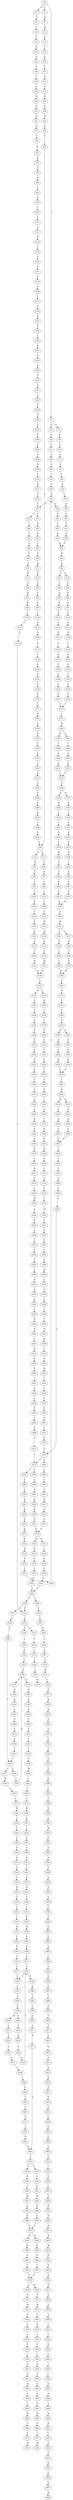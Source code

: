 strict digraph  {
	S0 -> S1 [ label = A ];
	S0 -> S2 [ label = G ];
	S0 -> S3 [ label = I ];
	S1 -> S4 [ label = Q ];
	S1 -> S5 [ label = S ];
	S2 -> S6 [ label = G ];
	S3 -> S7 [ label = R ];
	S4 -> S8 [ label = S ];
	S5 -> S9 [ label = S ];
	S6 -> S10 [ label = I ];
	S7 -> S11 [ label = Q ];
	S8 -> S12 [ label = P ];
	S9 -> S13 [ label = T ];
	S10 -> S14 [ label = F ];
	S11 -> S15 [ label = S ];
	S12 -> S16 [ label = S ];
	S13 -> S17 [ label = G ];
	S14 -> S18 [ label = K ];
	S15 -> S19 [ label = V ];
	S16 -> S20 [ label = F ];
	S17 -> S21 [ label = Y ];
	S18 -> S22 [ label = N ];
	S19 -> S23 [ label = E ];
	S20 -> S24 [ label = L ];
	S21 -> S25 [ label = L ];
	S22 -> S26 [ label = K ];
	S23 -> S27 [ label = L ];
	S24 -> S28 [ label = S ];
	S25 -> S29 [ label = S ];
	S26 -> S30 [ label = Y ];
	S27 -> S31 [ label = K ];
	S28 -> S32 [ label = V ];
	S29 -> S33 [ label = I ];
	S30 -> S34 [ label = K ];
	S31 -> S35 [ label = S ];
	S32 -> S36 [ label = A ];
	S32 -> S37 [ label = V ];
	S33 -> S38 [ label = E ];
	S34 -> S39 [ label = M ];
	S35 -> S40 [ label = D ];
	S36 -> S41 [ label = L ];
	S37 -> S42 [ label = L ];
	S37 -> S43 [ label = T ];
	S38 -> S44 [ label = L ];
	S39 -> S45 [ label = D ];
	S40 -> S46 [ label = F ];
	S41 -> S47 [ label = T ];
	S42 -> S48 [ label = L ];
	S43 -> S49 [ label = K ];
	S44 -> S50 [ label = T ];
	S45 -> S51 [ label = N ];
	S46 -> S52 [ label = K ];
	S47 -> S53 [ label = Q ];
	S48 -> S54 [ label = T ];
	S49 -> S55 [ label = N ];
	S50 -> S56 [ label = Q ];
	S51 -> S57 [ label = H ];
	S52 -> S58 [ label = V ];
	S53 -> S59 [ label = N ];
	S54 -> S60 [ label = G ];
	S55 -> S61 [ label = L ];
	S56 -> S59 [ label = N ];
	S57 -> S62 [ label = F ];
	S58 -> S63 [ label = V ];
	S59 -> S64 [ label = W ];
	S60 -> S65 [ label = Y ];
	S61 -> S66 [ label = E ];
	S62 -> S67 [ label = K ];
	S63 -> S68 [ label = V ];
	S64 -> S69 [ label = S ];
	S65 -> S70 [ label = C ];
	S66 -> S71 [ label = Q ];
	S67 -> S72 [ label = K ];
	S68 -> S73 [ label = L ];
	S68 -> S74 [ label = F ];
	S69 -> S75 [ label = V ];
	S69 -> S76 [ label = F ];
	S70 -> S77 [ label = R ];
	S71 -> S78 [ label = E ];
	S72 -> S79 [ label = V ];
	S73 -> S80 [ label = D ];
	S74 -> S81 [ label = D ];
	S75 -> S82 [ label = L ];
	S76 -> S83 [ label = L ];
	S77 -> S84 [ label = A ];
	S78 -> S85 [ label = A ];
	S79 -> S86 [ label = H ];
	S80 -> S87 [ label = P ];
	S81 -> S88 [ label = G ];
	S82 -> S89 [ label = G ];
	S83 -> S90 [ label = D ];
	S84 -> S91 [ label = R ];
	S85 -> S92 [ label = E ];
	S86 -> S93 [ label = L ];
	S87 -> S94 [ label = L ];
	S88 -> S95 [ label = L ];
	S89 -> S96 [ label = D ];
	S90 -> S97 [ label = D ];
	S91 -> S98 [ label = K ];
	S92 -> S99 [ label = S ];
	S93 -> S100 [ label = V ];
	S94 -> S101 [ label = L ];
	S95 -> S102 [ label = G ];
	S96 -> S103 [ label = F ];
	S97 -> S104 [ label = F ];
	S98 -> S105 [ label = S ];
	S99 -> S106 [ label = L ];
	S100 -> S107 [ label = I ];
	S101 -> S108 [ label = T ];
	S102 -> S109 [ label = K ];
	S103 -> S110 [ label = L ];
	S104 -> S111 [ label = L ];
	S105 -> S112 [ label = L ];
	S106 -> S113 [ label = K ];
	S107 -> S114 [ label = F ];
	S108 -> S115 [ label = L ];
	S109 -> S116 [ label = V ];
	S110 -> S117 [ label = D ];
	S111 -> S118 [ label = N ];
	S112 -> S119 [ label = F ];
	S113 -> S120 [ label = A ];
	S114 -> S121 [ label = A ];
	S115 -> S122 [ label = M ];
	S116 -> S123 [ label = Q ];
	S117 -> S124 [ label = L ];
	S118 -> S125 [ label = L ];
	S119 -> S126 [ label = F ];
	S120 -> S127 [ label = E ];
	S121 -> S128 [ label = M ];
	S122 -> S129 [ label = N ];
	S123 -> S130 [ label = E ];
	S124 -> S131 [ label = H ];
	S125 -> S132 [ label = S ];
	S126 -> S133 [ label = L ];
	S127 -> S134 [ label = F ];
	S128 -> S135 [ label = L ];
	S129 -> S136 [ label = G ];
	S130 -> S137 [ label = G ];
	S131 -> S138 [ label = T ];
	S132 -> S139 [ label = P ];
	S133 -> S140 [ label = A ];
	S133 -> S141 [ label = V ];
	S134 -> S142 [ label = E ];
	S135 -> S143 [ label = V ];
	S136 -> S144 [ label = V ];
	S137 -> S145 [ label = V ];
	S138 -> S146 [ label = A ];
	S139 -> S147 [ label = A ];
	S140 -> S148 [ label = V ];
	S141 -> S149 [ label = T ];
	S142 -> S150 [ label = Q ];
	S143 -> S151 [ label = F ];
	S144 -> S152 [ label = W ];
	S145 -> S153 [ label = W ];
	S146 -> S154 [ label = L ];
	S147 -> S155 [ label = L ];
	S148 -> S156 [ label = F ];
	S149 -> S157 [ label = L ];
	S150 -> S158 [ label = S ];
	S151 -> S159 [ label = F ];
	S152 -> S160 [ label = K ];
	S153 -> S160 [ label = K ];
	S154 -> S161 [ label = G ];
	S155 -> S162 [ label = G ];
	S156 -> S163 [ label = C ];
	S157 -> S164 [ label = L ];
	S158 -> S165 [ label = E ];
	S159 -> S166 [ label = S ];
	S160 -> S167 [ label = L ];
	S161 -> S168 [ label = Y ];
	S162 -> S168 [ label = Y ];
	S163 -> S169 [ label = R ];
	S164 -> S170 [ label = T ];
	S165 -> S171 [ label = L ];
	S166 -> S172 [ label = I ];
	S167 -> S173 [ label = M ];
	S167 -> S174 [ label = L ];
	S168 -> S175 [ label = I ];
	S169 -> S176 [ label = G ];
	S169 -> S177 [ label = A ];
	S170 -> S178 [ label = W ];
	S171 -> S179 [ label = R ];
	S172 -> S180 [ label = A ];
	S173 -> S181 [ label = E ];
	S174 -> S182 [ label = K ];
	S175 -> S183 [ label = W ];
	S176 -> S184 [ label = H ];
	S177 -> S185 [ label = H ];
	S179 -> S186 [ label = T ];
	S180 -> S187 [ label = P ];
	S181 -> S188 [ label = K ];
	S182 -> S189 [ label = I ];
	S183 -> S190 [ label = Q ];
	S183 -> S191 [ label = E ];
	S184 -> S192 [ label = K ];
	S185 -> S193 [ label = K ];
	S186 -> S194 [ label = S ];
	S187 -> S195 [ label = F ];
	S188 -> S196 [ label = Y ];
	S189 -> S197 [ label = Y ];
	S190 -> S198 [ label = I ];
	S191 -> S199 [ label = I ];
	S192 -> S200 [ label = S ];
	S193 -> S201 [ label = S ];
	S194 -> S202 [ label = I ];
	S195 -> S203 [ label = L ];
	S196 -> S204 [ label = K ];
	S197 -> S205 [ label = N ];
	S198 -> S206 [ label = A ];
	S199 -> S207 [ label = A ];
	S200 -> S208 [ label = C ];
	S201 -> S209 [ label = S ];
	S202 -> S210 [ label = S ];
	S203 -> S211 [ label = K ];
	S204 -> S212 [ label = A ];
	S205 -> S213 [ label = D ];
	S206 -> S214 [ label = E ];
	S207 -> S215 [ label = E ];
	S208 -> S216 [ label = C ];
	S209 -> S217 [ label = V ];
	S210 -> S218 [ label = L ];
	S211 -> S219 [ label = E ];
	S212 -> S220 [ label = L ];
	S213 -> S221 [ label = I ];
	S214 -> S222 [ label = I ];
	S215 -> S222 [ label = I ];
	S216 -> S223 [ label = L ];
	S217 -> S224 [ label = L ];
	S218 -> S225 [ label = H ];
	S219 -> S226 [ label = T ];
	S220 -> S227 [ label = P ];
	S221 -> S228 [ label = P ];
	S222 -> S229 [ label = Y ];
	S223 -> S230 [ label = L ];
	S224 -> S231 [ label = L ];
	S225 -> S232 [ label = S ];
	S226 -> S233 [ label = V ];
	S227 -> S234 [ label = A ];
	S228 -> S235 [ label = T ];
	S229 -> S236 [ label = R ];
	S229 -> S237 [ label = N ];
	S230 -> S238 [ label = V ];
	S231 -> S239 [ label = V ];
	S232 -> S240 [ label = D ];
	S233 -> S241 [ label = S ];
	S234 -> S242 [ label = V ];
	S235 -> S243 [ label = V ];
	S236 -> S244 [ label = Q ];
	S237 -> S245 [ label = K ];
	S238 -> S246 [ label = W ];
	S239 -> S247 [ label = C ];
	S239 -> S248 [ label = F ];
	S240 -> S249 [ label = V ];
	S241 -> S250 [ label = S ];
	S242 -> S251 [ label = I ];
	S243 -> S252 [ label = K ];
	S244 -> S253 [ label = L ];
	S245 -> S254 [ label = L ];
	S246 -> S255 [ label = A ];
	S247 -> S256 [ label = M ];
	S248 -> S257 [ label = C ];
	S249 -> S258 [ label = K ];
	S250 -> S259 [ label = V ];
	S251 -> S260 [ label = A ];
	S252 -> S261 [ label = I ];
	S253 -> S262 [ label = L ];
	S254 -> S263 [ label = F ];
	S255 -> S264 [ label = I ];
	S256 -> S265 [ label = L ];
	S257 -> S169 [ label = R ];
	S258 -> S266 [ label = V ];
	S259 -> S267 [ label = A ];
	S260 -> S268 [ label = A ];
	S261 -> S269 [ label = S ];
	S262 -> S270 [ label = P ];
	S263 -> S271 [ label = P ];
	S264 -> S272 [ label = A ];
	S265 -> S273 [ label = I ];
	S266 -> S274 [ label = V ];
	S267 -> S275 [ label = Y ];
	S268 -> S276 [ label = K ];
	S269 -> S277 [ label = I ];
	S270 -> S278 [ label = L ];
	S271 -> S279 [ label = F ];
	S272 -> S280 [ label = W ];
	S273 -> S281 [ label = W ];
	S274 -> S68 [ label = V ];
	S275 -> S282 [ label = T ];
	S276 -> S283 [ label = K ];
	S277 -> S284 [ label = R ];
	S278 -> S285 [ label = H ];
	S279 -> S286 [ label = H ];
	S280 -> S287 [ label = S ];
	S281 -> S288 [ label = C ];
	S282 -> S289 [ label = V ];
	S283 -> S290 [ label = A ];
	S284 -> S291 [ label = R ];
	S285 -> S292 [ label = V ];
	S286 -> S293 [ label = I ];
	S287 -> S294 [ label = I ];
	S288 -> S295 [ label = T ];
	S289 -> S296 [ label = S ];
	S290 -> S297 [ label = K ];
	S291 -> S298 [ label = K ];
	S292 -> S299 [ label = S ];
	S293 -> S300 [ label = S ];
	S294 -> S301 [ label = T ];
	S295 -> S302 [ label = A ];
	S296 -> S303 [ label = Q ];
	S297 -> S304 [ label = L ];
	S298 -> S305 [ label = E ];
	S299 -> S306 [ label = F ];
	S300 -> S307 [ label = F ];
	S301 -> S308 [ label = F ];
	S302 -> S309 [ label = F ];
	S303 -> S310 [ label = L ];
	S304 -> S311 [ label = N ];
	S305 -> S312 [ label = L ];
	S306 -> S313 [ label = S ];
	S307 -> S314 [ label = S ];
	S308 -> S315 [ label = V ];
	S309 -> S316 [ label = V ];
	S310 -> S317 [ label = S ];
	S311 -> S318 [ label = C ];
	S312 -> S319 [ label = N ];
	S313 -> S320 [ label = K ];
	S314 -> S320 [ label = K ];
	S315 -> S321 [ label = L ];
	S316 -> S322 [ label = T ];
	S317 -> S323 [ label = V ];
	S318 -> S324 [ label = I ];
	S319 -> S325 [ label = C ];
	S320 -> S326 [ label = A ];
	S321 -> S327 [ label = F ];
	S322 -> S328 [ label = I ];
	S323 -> S37 [ label = V ];
	S324 -> S329 [ label = M ];
	S325 -> S330 [ label = V ];
	S326 -> S331 [ label = R ];
	S327 -> S332 [ label = S ];
	S328 -> S333 [ label = S ];
	S329 -> S334 [ label = S ];
	S330 -> S335 [ label = M ];
	S331 -> S336 [ label = I ];
	S331 -> S337 [ label = L ];
	S332 -> S338 [ label = S ];
	S333 -> S339 [ label = S ];
	S334 -> S340 [ label = K ];
	S335 -> S341 [ label = S ];
	S336 -> S342 [ label = N ];
	S337 -> S343 [ label = N ];
	S338 -> S344 [ label = L ];
	S339 -> S345 [ label = L ];
	S340 -> S346 [ label = L ];
	S341 -> S347 [ label = S ];
	S342 -> S348 [ label = C ];
	S343 -> S349 [ label = C ];
	S344 -> S350 [ label = F ];
	S345 -> S351 [ label = I ];
	S346 -> S352 [ label = L ];
	S347 -> S353 [ label = A ];
	S348 -> S354 [ label = T ];
	S349 -> S355 [ label = T ];
	S350 -> S356 [ label = W ];
	S351 -> S357 [ label = W ];
	S352 -> S358 [ label = L ];
	S353 -> S359 [ label = L ];
	S354 -> S360 [ label = M ];
	S355 -> S360 [ label = M ];
	S356 -> S361 [ label = S ];
	S357 -> S362 [ label = L ];
	S358 -> S363 [ label = S ];
	S359 -> S364 [ label = G ];
	S360 -> S365 [ label = S ];
	S361 -> S366 [ label = F ];
	S362 -> S367 [ label = F ];
	S363 -> S368 [ label = L ];
	S364 -> S369 [ label = Q ];
	S365 -> S370 [ label = D ];
	S366 -> S371 [ label = A ];
	S367 -> S372 [ label = A ];
	S368 -> S373 [ label = N ];
	S369 -> S374 [ label = L ];
	S370 -> S375 [ label = L ];
	S371 -> S376 [ label = V ];
	S372 -> S377 [ label = V ];
	S373 -> S378 [ label = A ];
	S374 -> S379 [ label = N ];
	S375 -> S380 [ label = L ];
	S376 -> S381 [ label = F ];
	S376 -> S382 [ label = S ];
	S377 -> S382 [ label = S ];
	S378 -> S383 [ label = S ];
	S379 -> S384 [ label = Q ];
	S380 -> S385 [ label = G ];
	S381 -> S386 [ label = S ];
	S382 -> S387 [ label = L ];
	S383 -> S388 [ label = T ];
	S384 -> S389 [ label = F ];
	S385 -> S390 [ label = R ];
	S385 -> S391 [ label = K ];
	S386 -> S392 [ label = C ];
	S387 -> S393 [ label = L ];
	S388 -> S394 [ label = N ];
	S389 -> S395 [ label = T ];
	S390 -> S396 [ label = F ];
	S391 -> S397 [ label = F ];
	S392 -> S398 [ label = I ];
	S393 -> S399 [ label = G ];
	S394 -> S400 [ label = H ];
	S395 -> S401 [ label = N ];
	S396 -> S402 [ label = N ];
	S397 -> S403 [ label = N ];
	S398 -> S404 [ label = G ];
	S399 -> S405 [ label = V ];
	S399 -> S406 [ label = M ];
	S400 -> S407 [ label = I ];
	S401 -> S408 [ label = K ];
	S402 -> S409 [ label = H ];
	S403 -> S410 [ label = H ];
	S404 -> S411 [ label = L ];
	S405 -> S412 [ label = S ];
	S406 -> S413 [ label = L ];
	S407 -> S414 [ label = N ];
	S408 -> S415 [ label = V ];
	S409 -> S416 [ label = F ];
	S410 -> S416 [ label = F ];
	S411 -> S417 [ label = H ];
	S412 -> S418 [ label = S ];
	S413 -> S419 [ label = I ];
	S414 -> S420 [ label = R ];
	S415 -> S421 [ label = N ];
	S416 -> S422 [ label = I ];
	S417 -> S423 [ label = Q ];
	S418 -> S424 [ label = F ];
	S419 -> S425 [ label = L ];
	S420 -> S426 [ label = F ];
	S421 -> S427 [ label = W ];
	S422 -> S428 [ label = N ];
	S423 -> S429 [ label = L ];
	S424 -> S430 [ label = A ];
	S425 -> S431 [ label = A ];
	S426 -> S432 [ label = V ];
	S427 -> S433 [ label = Y ];
	S428 -> S434 [ label = G ];
	S428 -> S435 [ label = Q ];
	S429 -> S436 [ label = V ];
	S429 -> S437 [ label = F ];
	S430 -> S376 [ label = V ];
	S431 -> S438 [ label = V ];
	S432 -> S439 [ label = V ];
	S433 -> S440 [ label = I ];
	S434 -> S441 [ label = V ];
	S435 -> S442 [ label = V ];
	S436 -> S443 [ label = D ];
	S437 -> S444 [ label = D ];
	S438 -> S445 [ label = I ];
	S439 -> S446 [ label = L ];
	S440 -> S447 [ label = V ];
	S441 -> S448 [ label = H ];
	S442 -> S449 [ label = H ];
	S443 -> S450 [ label = V ];
	S444 -> S451 [ label = K ];
	S445 -> S452 [ label = S ];
	S446 -> S453 [ label = S ];
	S447 -> S454 [ label = L ];
	S448 -> S455 [ label = G ];
	S449 -> S456 [ label = G ];
	S450 -> S457 [ label = W ];
	S451 -> S458 [ label = W ];
	S452 -> S459 [ label = C ];
	S453 -> S460 [ label = T ];
	S454 -> S461 [ label = G ];
	S455 -> S462 [ label = F ];
	S456 -> S462 [ label = F ];
	S457 -> S463 [ label = G ];
	S458 -> S464 [ label = G ];
	S459 -> S465 [ label = V ];
	S460 -> S466 [ label = G ];
	S461 -> S467 [ label = T ];
	S462 -> S468 [ label = I ];
	S463 -> S469 [ label = P ];
	S464 -> S470 [ label = P ];
	S465 -> S471 [ label = G ];
	S466 -> S472 [ label = A ];
	S467 -> S473 [ label = G ];
	S468 -> S474 [ label = V ];
	S469 -> S475 [ label = S ];
	S470 -> S475 [ label = S ];
	S471 -> S476 [ label = L ];
	S472 -> S477 [ label = T ];
	S473 -> S478 [ label = A ];
	S474 -> S479 [ label = I ];
	S475 -> S480 [ label = R ];
	S475 -> S481 [ label = K ];
	S476 -> S482 [ label = H ];
	S477 -> S483 [ label = L ];
	S477 -> S484 [ label = I ];
	S478 -> S485 [ label = A ];
	S478 -> S477 [ label = T ];
	S479 -> S486 [ label = G ];
	S480 -> S487 [ label = P ];
	S481 -> S488 [ label = P ];
	S482 -> S423 [ label = Q ];
	S483 -> S489 [ label = L ];
	S484 -> S490 [ label = L ];
	S485 -> S491 [ label = I ];
	S486 -> S492 [ label = T ];
	S487 -> S493 [ label = S ];
	S488 -> S494 [ label = S ];
	S489 -> S495 [ label = L ];
	S490 -> S496 [ label = F ];
	S491 -> S497 [ label = L ];
	S492 -> S498 [ label = G ];
	S493 -> S499 [ label = V ];
	S494 -> S500 [ label = V ];
	S495 -> S501 [ label = N ];
	S496 -> S502 [ label = N ];
	S497 -> S503 [ label = A ];
	S498 -> S478 [ label = A ];
	S499 -> S504 [ label = Y ];
	S500 -> S504 [ label = Y ];
	S501 -> S505 [ label = R ];
	S502 -> S506 [ label = R ];
	S503 -> S507 [ label = N ];
	S504 -> S508 [ label = M ];
	S504 -> S509 [ label = L ];
	S505 -> S510 [ label = S ];
	S506 -> S511 [ label = G ];
	S507 -> S512 [ label = R ];
	S508 -> S513 [ label = G ];
	S509 -> S514 [ label = E ];
	S510 -> S515 [ label = K ];
	S511 -> S516 [ label = E ];
	S512 -> S517 [ label = G ];
	S513 -> S518 [ label = W ];
	S514 -> S519 [ label = W ];
	S515 -> S520 [ label = K ];
	S516 -> S521 [ label = R ];
	S516 -> S522 [ label = Q ];
	S517 -> S516 [ label = E ];
	S518 -> S523 [ label = L ];
	S519 -> S524 [ label = V ];
	S520 -> S525 [ label = M ];
	S521 -> S526 [ label = L ];
	S522 -> S527 [ label = M ];
	S523 -> S528 [ label = R ];
	S524 -> S529 [ label = S ];
	S525 -> S530 [ label = F ];
	S526 -> S531 [ label = G ];
	S527 -> S532 [ label = G ];
	S528 -> S533 [ label = L ];
	S529 -> S534 [ label = L ];
	S530 -> S535 [ label = L ];
	S531 -> S536 [ label = C ];
	S532 -> S537 [ label = C ];
	S533 -> S538 [ label = L ];
	S534 -> S539 [ label = F ];
	S535 -> S540 [ label = S ];
	S536 -> S541 [ label = S ];
	S537 -> S542 [ label = S ];
	S538 -> S543 [ label = L ];
	S539 -> S544 [ label = I ];
	S540 -> S32 [ label = V ];
	S541 -> S545 [ label = L ];
	S542 -> S545 [ label = L ];
	S543 -> S546 [ label = H ];
	S544 -> S547 [ label = T ];
	S545 -> S548 [ label = F ];
	S545 -> S549 [ label = L ];
	S546 -> S550 [ label = T ];
	S547 -> S551 [ label = A ];
	S548 -> S126 [ label = F ];
	S548 -> S552 [ label = V ];
	S549 -> S553 [ label = F ];
	S550 -> S554 [ label = G ];
	S551 -> S555 [ label = G ];
	S552 -> S556 [ label = L ];
	S553 -> S557 [ label = L ];
	S554 -> S558 [ label = S ];
	S555 -> S559 [ label = S ];
	S556 -> S560 [ label = L ];
	S557 -> S561 [ label = V ];
	S558 -> S562 [ label = N ];
	S559 -> S563 [ label = T ];
	S560 -> S239 [ label = V ];
	S561 -> S564 [ label = S ];
	S562 -> S565 [ label = W ];
	S563 -> S566 [ label = W ];
	S564 -> S567 [ label = F ];
	S565 -> S568 [ label = V ];
	S566 -> S569 [ label = I ];
	S567 -> S570 [ label = C ];
	S568 -> S571 [ label = A ];
	S569 -> S572 [ label = G ];
	S570 -> S573 [ label = R ];
	S571 -> S574 [ label = M ];
	S572 -> S575 [ label = M ];
	S573 -> S576 [ label = V ];
	S576 -> S577 [ label = R ];
	S577 -> S578 [ label = K ];
	S578 -> S579 [ label = S ];
	S579 -> S580 [ label = C ];
	S580 -> S581 [ label = F ];
	S581 -> S582 [ label = L ];
	S582 -> S583 [ label = A ];
	S583 -> S584 [ label = G ];
	S584 -> S585 [ label = T ];
	S585 -> S586 [ label = V ];
	S586 -> S587 [ label = I ];
	S587 -> S588 [ label = V ];
	S588 -> S589 [ label = A ];
	S589 -> S590 [ label = A ];
	S590 -> S591 [ label = M ];
	S591 -> S592 [ label = G ];
	S592 -> S593 [ label = S ];
	S593 -> S594 [ label = V ];
	S594 -> S595 [ label = T ];
	S595 -> S596 [ label = G ];
	S596 -> S597 [ label = S ];
	S597 -> S598 [ label = V ];
	S598 -> S599 [ label = V ];
	S599 -> S600 [ label = S ];
	S600 -> S601 [ label = G ];
	S601 -> S602 [ label = Y ];
	S602 -> S603 [ label = A ];
	S603 -> S604 [ label = L ];
	S604 -> S605 [ label = S ];
	S605 -> S606 [ label = Y ];
	S606 -> S607 [ label = Y ];
	S607 -> S608 [ label = L ];
	S608 -> S609 [ label = G ];
	S609 -> S610 [ label = V ];
	S610 -> S611 [ label = F ];
	S611 -> S612 [ label = L ];
	S612 -> S613 [ label = L ];
	S613 -> S614 [ label = S ];
	S614 -> S615 [ label = G ];
	S615 -> S616 [ label = F ];
	S616 -> S617 [ label = T ];
	S617 -> S618 [ label = F ];
	S618 -> S619 [ label = G ];
	S619 -> S620 [ label = L ];
	S620 -> S621 [ label = V ];
	S621 -> S622 [ label = L ];
	S622 -> S623 [ label = C ];
	S623 -> S624 [ label = T ];
	S624 -> S625 [ label = I ];
	S625 -> S626 [ label = F ];
	S626 -> S627 [ label = L ];
	S627 -> S628 [ label = L ];
	S628 -> S629 [ label = R ];
	S629 -> S630 [ label = N ];
	S630 -> S631 [ label = N ];
	S631 -> S632 [ label = R ];
	S632 -> S633 [ label = W ];
	S633 -> S634 [ label = D ];
	S634 -> S635 [ label = P ];
	S635 -> S636 [ label = R ];
	S636 -> S637 [ label = N ];
	S637 -> S638 [ label = S ];
	S638 -> S639 [ label = S ];
	S639 -> S640 [ label = T ];
	S640 -> S641 [ label = Y ];
	S641 -> S642 [ label = L ];
	S642 -> S643 [ label = D ];
	S643 -> S644 [ label = V ];
	S644 -> S645 [ label = I ];
	S645 -> S646 [ label = I ];
	S646 -> S647 [ label = A ];
	S647 -> S648 [ label = W ];
	S648 -> S649 [ label = T ];
	S649 -> S650 [ label = Q ];
	S650 -> S651 [ label = S ];
	S651 -> S652 [ label = I ];
	S652 -> S653 [ label = A ];
	S653 -> S654 [ label = T ];
	S654 -> S655 [ label = K ];
	S655 -> S656 [ label = L ];
	S656 -> S657 [ label = P ];
	S657 -> S658 [ label = M ];
}
